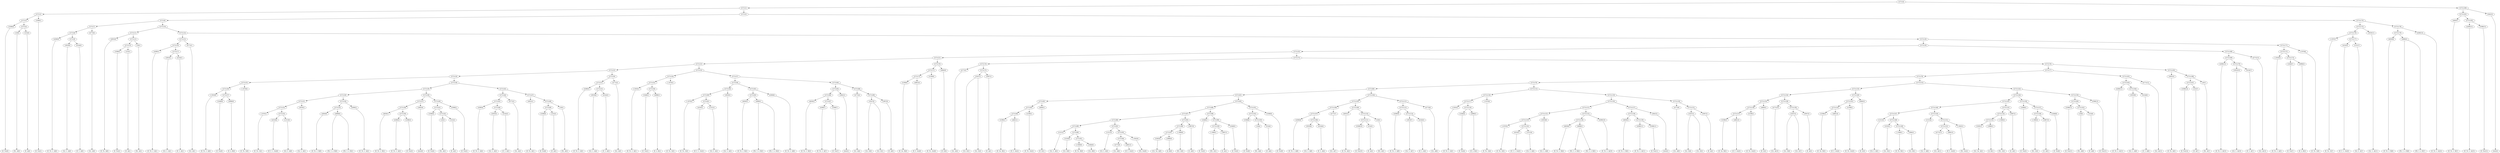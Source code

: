 digraph sample{
"L3588(0)"->"[D  Fis](0)"
"L18(0)"->"[Fis  A](0)"
"L314(0)"->"[D  A](0)"
"L5721(4)"->"L18(0)"
"L5721(4)"->"L314(0)"
"L5721(3)"->"L3588(0)"
"L5721(3)"->"L5721(4)"
"L3588(1)"->"[D  Fis](1)"
"L5721(2)"->"L5721(3)"
"L5721(2)"->"L3588(1)"
"L4380(0)"->"[E  Fis  G  A](0)"
"L3919(0)"->"[Cis  G  A](0)"
"L4144(0)"->"[E  G  A](0)"
"L5721(9)"->"L3919(0)"
"L5721(9)"->"L4144(0)"
"L5721(8)"->"L4380(0)"
"L5721(8)"->"L5721(9)"
"L4775(0)"->"[Cis  A](0)"
"L5721(7)"->"L5721(8)"
"L5721(7)"->"L4775(0)"
"L4935(0)"->"[D  Fis  A](0)"
"L3588(2)"->"[D  Fis](2)"
"L314(1)"->"[D  A](1)"
"L5721(13)"->"L3588(2)"
"L5721(13)"->"L314(1)"
"L18(1)"->"[Fis  A](1)"
"L5721(12)"->"L5721(13)"
"L5721(12)"->"L18(1)"
"L5721(11)"->"L4935(0)"
"L5721(11)"->"L5721(12)"
"L4380(1)"->"[E  Fis  G  A](1)"
"L3919(1)"->"[Cis  G  A](1)"
"L4144(1)"->"[E  G  A](1)"
"L5721(17)"->"L3919(1)"
"L5721(17)"->"L4144(1)"
"L5721(16)"->"L4380(1)"
"L5721(16)"->"L5721(17)"
"L4775(1)"->"[Cis  A](1)"
"L5721(15)"->"L5721(16)"
"L5721(15)"->"L4775(1)"
"L-2020(0)"->"[D  Fis  G  A](0)"
"L2448(0)"->"[E  Fis](0)"
"L4996(0)"->"[D  A  B](0)"
"L5721(27)"->"L2448(0)"
"L5721(27)"->"L4996(0)"
"L5721(26)"->"L-2020(0)"
"L5721(26)"->"L5721(27)"
"L-1870(0)"->"[E  Fis  G](0)"
"L5721(25)"->"L5721(26)"
"L5721(25)"->"L-1870(0)"
"L-1870(1)"->"[E  Fis  G](1)"
"L4316(0)"->"[D  E  G  Gis](0)"
"L1312(0)"->"[Cis  E  A](0)"
"L5721(33)"->"L4316(0)"
"L5721(33)"->"L1312(0)"
"L5721(32)"->"L-1870(1)"
"L5721(32)"->"L5721(33)"
"L3919(2)"->"[Cis  G  A](2)"
"L5721(31)"->"L5721(32)"
"L5721(31)"->"L3919(2)"
"L4658(0)"->"[D  Fis  G  B](0)"
"L4698(0)"->"[Fis  G  A  B](0)"
"L4698(0)"->"[Fis  G  A  B](1)"
"L5721(35)"->"L4658(0)"
"L5721(35)"->"L4698(0)"
"L4380(2)"->"[E  Fis  G  A](2)"
"L5721(34)"->"L5721(35)"
"L5721(34)"->"L4380(2)"
"L5721(30)"->"L5721(31)"
"L5721(30)"->"L5721(34)"
"L4658(1)"->"[D  Fis  G  B](1)"
"L4380(3)"->"[E  Fis  G  A](3)"
"L3588(3)"->"[D  Fis](3)"
"L5721(39)"->"L4380(3)"
"L5721(39)"->"L3588(3)"
"L5721(38)"->"L4658(1)"
"L5721(38)"->"L5721(39)"
"L3642(0)"->"[rest](0)"
"L5721(37)"->"L5721(38)"
"L5721(37)"->"L3642(0)"
"L3588(4)"->"[D  Fis](4)"
"L18(2)"->"[Fis  A](2)"
"L314(2)"->"[D  A](2)"
"L5721(42)"->"L18(2)"
"L5721(42)"->"L314(2)"
"L5721(41)"->"L3588(4)"
"L5721(41)"->"L5721(42)"
"L3588(5)"->"[D  Fis](5)"
"L5721(40)"->"L5721(41)"
"L5721(40)"->"L3588(5)"
"L5721(36)"->"L5721(37)"
"L5721(36)"->"L5721(40)"
"L5721(29)"->"L5721(30)"
"L5721(29)"->"L5721(36)"
"L4380(4)"->"[E  Fis  G  A](4)"
"L3919(3)"->"[Cis  G  A](3)"
"L4144(2)"->"[E  G  A](2)"
"L5721(46)"->"L3919(3)"
"L5721(46)"->"L4144(2)"
"L5721(45)"->"L4380(4)"
"L5721(45)"->"L5721(46)"
"L4775(2)"->"[Cis  A](2)"
"L5721(44)"->"L5721(45)"
"L5721(44)"->"L4775(2)"
"L4935(1)"->"[D  Fis  A](1)"
"L3588(6)"->"[D  Fis](6)"
"L314(3)"->"[D  A](3)"
"L5721(49)"->"L3588(6)"
"L5721(49)"->"L314(3)"
"L18(3)"->"[Fis  A](3)"
"L5721(48)"->"L5721(49)"
"L5721(48)"->"L18(3)"
"L5721(47)"->"L4935(1)"
"L5721(47)"->"L5721(48)"
"L5721(43)"->"L5721(44)"
"L5721(43)"->"L5721(47)"
"L5721(28)"->"L5721(29)"
"L5721(28)"->"L5721(43)"
"L5721(24)"->"L5721(25)"
"L5721(24)"->"L5721(28)"
"L4380(5)"->"[E  Fis  G  A](5)"
"L3919(4)"->"[Cis  G  A](4)"
"L4144(3)"->"[E  G  A](3)"
"L5721(52)"->"L3919(4)"
"L5721(52)"->"L4144(3)"
"L5721(51)"->"L4380(5)"
"L5721(51)"->"L5721(52)"
"L4775(3)"->"[Cis  A](3)"
"L5721(50)"->"L5721(51)"
"L5721(50)"->"L4775(3)"
"L5721(23)"->"L5721(24)"
"L5721(23)"->"L5721(50)"
"L-2020(1)"->"[D  Fis  G  A](1)"
"L2448(1)"->"[E  Fis](1)"
"L4996(1)"->"[D  A  B](1)"
"L5721(56)"->"L2448(1)"
"L5721(56)"->"L4996(1)"
"L5721(55)"->"L-2020(1)"
"L5721(55)"->"L5721(56)"
"L-1870(2)"->"[E  Fis  G](2)"
"L5721(54)"->"L5721(55)"
"L5721(54)"->"L-1870(2)"
"L-1870(3)"->"[E  Fis  G](3)"
"L4316(1)"->"[D  E  G  Gis](1)"
"L1312(1)"->"[Cis  E  A](1)"
"L5721(61)"->"L4316(1)"
"L5721(61)"->"L1312(1)"
"L5721(60)"->"L-1870(3)"
"L5721(60)"->"L5721(61)"
"L3919(5)"->"[Cis  G  A](5)"
"L5721(59)"->"L5721(60)"
"L5721(59)"->"L3919(5)"
"L4658(2)"->"[D  Fis  G  B](2)"
"L4698(1)"->"[Fis  G  A  B](2)"
"L4698(1)"->"[Fis  G  A  B](3)"
"L5721(63)"->"L4658(2)"
"L5721(63)"->"L4698(1)"
"L4380(6)"->"[E  Fis  G  A](6)"
"L5721(62)"->"L5721(63)"
"L5721(62)"->"L4380(6)"
"L5721(58)"->"L5721(59)"
"L5721(58)"->"L5721(62)"
"L4658(3)"->"[D  Fis  G  B](3)"
"L4380(7)"->"[E  Fis  G  A](7)"
"L3588(7)"->"[D  Fis](7)"
"L5721(67)"->"L4380(7)"
"L5721(67)"->"L3588(7)"
"L5721(66)"->"L4658(3)"
"L5721(66)"->"L5721(67)"
"L3642(1)"->"[rest](1)"
"L5721(65)"->"L5721(66)"
"L5721(65)"->"L3642(1)"
"L4775(4)"->"[Cis  A](4)"
"L3547(0)"->"[Cis  E](0)"
"L3547(0)"->"[Cis  E](1)"
"L2907(0)"->"[E  A](0)"
"L5721(69)"->"L3547(0)"
"L5721(69)"->"L2907(0)"
"L5721(68)"->"L4775(4)"
"L5721(68)"->"L5721(69)"
"L5721(64)"->"L5721(65)"
"L5721(64)"->"L5721(68)"
"L5721(57)"->"L5721(58)"
"L5721(57)"->"L5721(64)"
"L5721(53)"->"L5721(54)"
"L5721(53)"->"L5721(57)"
"L5721(22)"->"L5721(23)"
"L5721(22)"->"L5721(53)"
"L5296(0)"->"[D  Gis  B](0)"
"L4661(0)"->"[D  E  Gis](0)"
"L5721(72)"->"L5296(0)"
"L5721(72)"->"L4661(0)"
"L5199(0)"->"[E  Fis  Gis](0)"
"L5721(71)"->"L5721(72)"
"L5721(71)"->"L5199(0)"
"L4840(0)"->"[D  E](0)"
"L5721(70)"->"L5721(71)"
"L5721(70)"->"L4840(0)"
"L5721(21)"->"L5721(22)"
"L5721(21)"->"L5721(70)"
"L4775(5)"->"[Cis  A](5)"
"L3547(1)"->"[Cis  E](2)"
"L3547(1)"->"[Cis  E](3)"
"L2907(1)"->"[E  A](1)"
"L5721(75)"->"L3547(1)"
"L5721(75)"->"L2907(1)"
"L5721(74)"->"L4775(5)"
"L5721(74)"->"L5721(75)"
"L5296(1)"->"[D  Gis  B](1)"
"L4661(1)"->"[D  E  Gis](1)"
"L5721(84)"->"L5296(1)"
"L5721(84)"->"L4661(1)"
"L5199(1)"->"[E  Fis  Gis](1)"
"L5721(83)"->"L5721(84)"
"L5721(83)"->"L5199(1)"
"L4840(1)"->"[D  E](1)"
"L5721(82)"->"L5721(83)"
"L5721(82)"->"L4840(1)"
"L1312(2)"->"[Cis  E  A](2)"
"L2520(0)"->"[Cis  D](0)"
"L-1949(0)"->"[D  Fis  B](0)"
"L3464(0)"->"[Cis  B](0)"
"L5721(91)"->"L-1949(0)"
"L5721(91)"->"L3464(0)"
"L5721(90)"->"L2520(0)"
"L5721(90)"->"L5721(91)"
"L5721(89)"->"L1312(2)"
"L5721(89)"->"L5721(90)"
"L1312(3)"->"[Cis  E  A](3)"
"L4775(6)"->"[Cis  A](6)"
"L4661(2)"->"[D  E  Gis](2)"
"L5721(94)"->"L4775(6)"
"L5721(94)"->"L4661(2)"
"L-1843(0)"->"[Fis  Gis](0)"
"L5721(93)"->"L5721(94)"
"L5721(93)"->"L-1843(0)"
"L5721(92)"->"L1312(3)"
"L5721(92)"->"L5721(93)"
"L5721(88)"->"L5721(89)"
"L5721(88)"->"L5721(92)"
"L5585(0)"->"[Cis  Gis  A](0)"
"L3886(0)"->"[A  B](0)"
"L5721(97)"->"L5585(0)"
"L5721(97)"->"L3886(0)"
"L-1969(0)"->"[Fis  G](0)"
"L5721(96)"->"L5721(97)"
"L5721(96)"->"L-1969(0)"
"L2867(0)"->"[G  A](0)"
"L5721(95)"->"L5721(96)"
"L5721(95)"->"L2867(0)"
"L5721(87)"->"L5721(88)"
"L5721(87)"->"L5721(95)"
"L2448(2)"->"[E  Fis](2)"
"L-1969(1)"->"[Fis  G](1)"
"L2867(1)"->"[G  A](1)"
"L5721(100)"->"L-1969(1)"
"L5721(100)"->"L2867(1)"
"L2448(3)"->"[E  Fis](3)"
"L5721(99)"->"L5721(100)"
"L5721(99)"->"L2448(3)"
"L5721(98)"->"L2448(2)"
"L5721(98)"->"L5721(99)"
"L5721(86)"->"L5721(87)"
"L5721(86)"->"L5721(98)"
"L3588(8)"->"[D  Fis](8)"
"L18(4)"->"[Fis  A](4)"
"L314(4)"->"[D  A](4)"
"L5721(103)"->"L18(4)"
"L5721(103)"->"L314(4)"
"L5721(102)"->"L3588(8)"
"L5721(102)"->"L5721(103)"
"L3588(9)"->"[D  Fis](9)"
"L5721(101)"->"L5721(102)"
"L5721(101)"->"L3588(9)"
"L5721(85)"->"L5721(86)"
"L5721(85)"->"L5721(101)"
"L5721(81)"->"L5721(82)"
"L5721(81)"->"L5721(85)"
"L4380(8)"->"[E  Fis  G  A](8)"
"L3919(6)"->"[Cis  G  A](6)"
"L4144(4)"->"[E  G  A](4)"
"L5721(108)"->"L3919(6)"
"L5721(108)"->"L4144(4)"
"L5721(107)"->"L4380(8)"
"L5721(107)"->"L5721(108)"
"L4775(7)"->"[Cis  A](7)"
"L5721(106)"->"L5721(107)"
"L5721(106)"->"L4775(7)"
"L4935(2)"->"[D  Fis  A](2)"
"L3588(10)"->"[D  Fis](10)"
"L314(5)"->"[D  A](5)"
"L5721(111)"->"L3588(10)"
"L5721(111)"->"L314(5)"
"L18(5)"->"[Fis  A](5)"
"L5721(110)"->"L5721(111)"
"L5721(110)"->"L18(5)"
"L5721(109)"->"L4935(2)"
"L5721(109)"->"L5721(110)"
"L5721(105)"->"L5721(106)"
"L5721(105)"->"L5721(109)"
"L4380(9)"->"[E  Fis  G  A](9)"
"L3919(7)"->"[Cis  G  A](7)"
"L4144(5)"->"[E  G  A](5)"
"L5721(114)"->"L3919(7)"
"L5721(114)"->"L4144(5)"
"L5721(113)"->"L4380(9)"
"L5721(113)"->"L5721(114)"
"L4775(8)"->"[Cis  A](8)"
"L5721(112)"->"L5721(113)"
"L5721(112)"->"L4775(8)"
"L5721(104)"->"L5721(105)"
"L5721(104)"->"L5721(112)"
"L5721(80)"->"L5721(81)"
"L5721(80)"->"L5721(104)"
"L-2020(2)"->"[D  Fis  G  A](2)"
"L2448(4)"->"[E  Fis](4)"
"L4996(2)"->"[D  A  B](2)"
"L5721(118)"->"L2448(4)"
"L5721(118)"->"L4996(2)"
"L5721(117)"->"L-2020(2)"
"L5721(117)"->"L5721(118)"
"L-1870(4)"->"[E  Fis  G](4)"
"L5721(116)"->"L5721(117)"
"L5721(116)"->"L-1870(4)"
"L-1870(5)"->"[E  Fis  G](5)"
"L4316(2)"->"[D  E  G  Gis](2)"
"L1312(4)"->"[Cis  E  A](4)"
"L5721(124)"->"L4316(2)"
"L5721(124)"->"L1312(4)"
"L5721(123)"->"L-1870(5)"
"L5721(123)"->"L5721(124)"
"L3919(8)"->"[Cis  G  A](8)"
"L5721(122)"->"L5721(123)"
"L5721(122)"->"L3919(8)"
"L4658(4)"->"[D  Fis  G  B](4)"
"L4698(2)"->"[Fis  G  A  B](4)"
"L4698(2)"->"[Fis  G  A  B](5)"
"L5721(126)"->"L4658(4)"
"L5721(126)"->"L4698(2)"
"L4380(10)"->"[E  Fis  G  A](10)"
"L5721(125)"->"L5721(126)"
"L5721(125)"->"L4380(10)"
"L5721(121)"->"L5721(122)"
"L5721(121)"->"L5721(125)"
"L4658(5)"->"[D  Fis  G  B](5)"
"L4380(11)"->"[E  Fis  G  A](11)"
"L3588(11)"->"[D  Fis](11)"
"L5721(129)"->"L4380(11)"
"L5721(129)"->"L3588(11)"
"L5721(128)"->"L4658(5)"
"L5721(128)"->"L5721(129)"
"L3642(2)"->"[rest](2)"
"L5721(127)"->"L5721(128)"
"L5721(127)"->"L3642(2)"
"L5721(120)"->"L5721(121)"
"L5721(120)"->"L5721(127)"
"L4775(9)"->"[Cis  A](9)"
"L3547(2)"->"[Cis  E](4)"
"L3547(2)"->"[Cis  E](5)"
"L2907(2)"->"[E  A](2)"
"L5721(131)"->"L3547(2)"
"L5721(131)"->"L2907(2)"
"L5721(130)"->"L4775(9)"
"L5721(130)"->"L5721(131)"
"L5721(119)"->"L5721(120)"
"L5721(119)"->"L5721(130)"
"L5721(115)"->"L5721(116)"
"L5721(115)"->"L5721(119)"
"L5721(79)"->"L5721(80)"
"L5721(79)"->"L5721(115)"
"L5296(2)"->"[D  Gis  B](2)"
"L4661(3)"->"[D  E  Gis](3)"
"L5721(137)"->"L5296(2)"
"L5721(137)"->"L4661(3)"
"L5199(2)"->"[E  Fis  Gis](2)"
"L5721(136)"->"L5721(137)"
"L5721(136)"->"L5199(2)"
"L4840(2)"->"[D  E](2)"
"L5721(135)"->"L5721(136)"
"L5721(135)"->"L4840(2)"
"L4775(10)"->"[Cis  A](10)"
"L3547(3)"->"[Cis  E](6)"
"L3547(3)"->"[Cis  E](7)"
"L2907(3)"->"[E  A](3)"
"L5721(139)"->"L3547(3)"
"L5721(139)"->"L2907(3)"
"L5721(138)"->"L4775(10)"
"L5721(138)"->"L5721(139)"
"L5721(134)"->"L5721(135)"
"L5721(134)"->"L5721(138)"
"L5296(3)"->"[D  Gis  B](3)"
"L4661(4)"->"[D  E  Gis](4)"
"L5721(142)"->"L5296(3)"
"L5721(142)"->"L4661(4)"
"L5199(3)"->"[E  Fis  Gis](3)"
"L5721(141)"->"L5721(142)"
"L5721(141)"->"L5199(3)"
"L4840(3)"->"[D  E](3)"
"L5721(140)"->"L5721(141)"
"L5721(140)"->"L4840(3)"
"L5721(133)"->"L5721(134)"
"L5721(133)"->"L5721(140)"
"L1312(5)"->"[Cis  E  A](5)"
"L2520(1)"->"[Cis  D](1)"
"L-1949(1)"->"[D  Fis  B](1)"
"L3464(1)"->"[Cis  B](1)"
"L5721(149)"->"L-1949(1)"
"L5721(149)"->"L3464(1)"
"L5721(148)"->"L2520(1)"
"L5721(148)"->"L5721(149)"
"L5721(147)"->"L1312(5)"
"L5721(147)"->"L5721(148)"
"L1312(6)"->"[Cis  E  A](6)"
"L4775(11)"->"[Cis  A](11)"
"L4661(5)"->"[D  E  Gis](5)"
"L5721(152)"->"L4775(11)"
"L5721(152)"->"L4661(5)"
"L-1843(1)"->"[Fis  Gis](1)"
"L5721(151)"->"L5721(152)"
"L5721(151)"->"L-1843(1)"
"L5721(150)"->"L1312(6)"
"L5721(150)"->"L5721(151)"
"L5721(146)"->"L5721(147)"
"L5721(146)"->"L5721(150)"
"L5585(1)"->"[Cis  Gis  A](1)"
"L3886(1)"->"[A  B](1)"
"L5721(155)"->"L5585(1)"
"L5721(155)"->"L3886(1)"
"L-1969(2)"->"[Fis  G](2)"
"L5721(154)"->"L5721(155)"
"L5721(154)"->"L-1969(2)"
"L2867(2)"->"[G  A](2)"
"L5721(153)"->"L5721(154)"
"L5721(153)"->"L2867(2)"
"L5721(145)"->"L5721(146)"
"L5721(145)"->"L5721(153)"
"L2448(5)"->"[E  Fis](5)"
"L-1969(3)"->"[Fis  G](3)"
"L2867(3)"->"[G  A](3)"
"L5721(158)"->"L-1969(3)"
"L5721(158)"->"L2867(3)"
"L2448(6)"->"[E  Fis](6)"
"L5721(157)"->"L5721(158)"
"L5721(157)"->"L2448(6)"
"L5721(156)"->"L2448(5)"
"L5721(156)"->"L5721(157)"
"L5721(144)"->"L5721(145)"
"L5721(144)"->"L5721(156)"
"L3588(12)"->"[D  Fis](12)"
"L18(6)"->"[Fis  A](6)"
"L314(6)"->"[D  A](6)"
"L5721(161)"->"L18(6)"
"L5721(161)"->"L314(6)"
"L5721(160)"->"L3588(12)"
"L5721(160)"->"L5721(161)"
"L3588(13)"->"[D  Fis](13)"
"L5721(159)"->"L5721(160)"
"L5721(159)"->"L3588(13)"
"L5721(143)"->"L5721(144)"
"L5721(143)"->"L5721(159)"
"L5721(132)"->"L5721(133)"
"L5721(132)"->"L5721(143)"
"L5721(78)"->"L5721(79)"
"L5721(78)"->"L5721(132)"
"L4380(12)"->"[E  Fis  G  A](12)"
"L3919(9)"->"[Cis  G  A](9)"
"L4144(6)"->"[E  G  A](6)"
"L5721(164)"->"L3919(9)"
"L5721(164)"->"L4144(6)"
"L5721(163)"->"L4380(12)"
"L5721(163)"->"L5721(164)"
"L4775(12)"->"[Cis  A](12)"
"L5721(162)"->"L5721(163)"
"L5721(162)"->"L4775(12)"
"L5721(77)"->"L5721(78)"
"L5721(77)"->"L5721(162)"
"L4935(3)"->"[D  Fis  A](3)"
"L3588(14)"->"[D  Fis](14)"
"L314(7)"->"[D  A](7)"
"L5721(167)"->"L3588(14)"
"L5721(167)"->"L314(7)"
"L18(7)"->"[Fis  A](7)"
"L5721(166)"->"L5721(167)"
"L5721(166)"->"L18(7)"
"L5721(165)"->"L4935(3)"
"L5721(165)"->"L5721(166)"
"L5721(76)"->"L5721(77)"
"L5721(76)"->"L5721(165)"
"L5721(73)"->"L5721(74)"
"L5721(73)"->"L5721(76)"
"L5721(20)"->"L5721(21)"
"L5721(20)"->"L5721(73)"
"L4380(13)"->"[E  Fis  G  A](13)"
"L3919(10)"->"[Cis  G  A](10)"
"L4144(7)"->"[E  G  A](7)"
"L5721(170)"->"L3919(10)"
"L5721(170)"->"L4144(7)"
"L5721(169)"->"L4380(13)"
"L5721(169)"->"L5721(170)"
"L4775(13)"->"[Cis  A](13)"
"L5721(168)"->"L5721(169)"
"L5721(168)"->"L4775(13)"
"L5721(19)"->"L5721(20)"
"L5721(19)"->"L5721(168)"
"L-2020(3)"->"[D  Fis  G  A](3)"
"L2448(7)"->"[E  Fis](7)"
"L4996(3)"->"[D  A  B](3)"
"L5721(173)"->"L2448(7)"
"L5721(173)"->"L4996(3)"
"L5721(172)"->"L-2020(3)"
"L5721(172)"->"L5721(173)"
"L-1870(6)"->"[E  Fis  G](6)"
"L5721(171)"->"L5721(172)"
"L5721(171)"->"L-1870(6)"
"L5721(18)"->"L5721(19)"
"L5721(18)"->"L5721(171)"
"L5721(14)"->"L5721(15)"
"L5721(14)"->"L5721(18)"
"L5721(10)"->"L5721(11)"
"L5721(10)"->"L5721(14)"
"L5721(6)"->"L5721(7)"
"L5721(6)"->"L5721(10)"
"L-1870(7)"->"[E  Fis  G](7)"
"L4316(3)"->"[D  E  G  Gis](3)"
"L1312(7)"->"[Cis  E  A](7)"
"L5721(177)"->"L4316(3)"
"L5721(177)"->"L1312(7)"
"L5721(176)"->"L-1870(7)"
"L5721(176)"->"L5721(177)"
"L3919(11)"->"[Cis  G  A](11)"
"L5721(175)"->"L5721(176)"
"L5721(175)"->"L3919(11)"
"L4658(6)"->"[D  Fis  G  B](6)"
"L4698(3)"->"[Fis  G  A  B](6)"
"L4698(3)"->"[Fis  G  A  B](7)"
"L5721(179)"->"L4658(6)"
"L5721(179)"->"L4698(3)"
"L4380(14)"->"[E  Fis  G  A](14)"
"L5721(178)"->"L5721(179)"
"L5721(178)"->"L4380(14)"
"L5721(174)"->"L5721(175)"
"L5721(174)"->"L5721(178)"
"L5721(5)"->"L5721(6)"
"L5721(5)"->"L5721(174)"
"L5721(1)"->"L5721(2)"
"L5721(1)"->"L5721(5)"
"L4658(7)"->"[D  Fis  G  B](7)"
"L4380(15)"->"[E  Fis  G  A](15)"
"L3588(15)"->"[D  Fis](15)"
"L5721(182)"->"L4380(15)"
"L5721(182)"->"L3588(15)"
"L5721(181)"->"L4658(7)"
"L5721(181)"->"L5721(182)"
"L3642(3)"->"[rest](3)"
"L5721(180)"->"L5721(181)"
"L5721(180)"->"L3642(3)"
"L5721(0)"->"L5721(1)"
"L5721(0)"->"L5721(180)"
{rank = min; "L5721(0)"}
{rank = same; "L5721(1)"; "L5721(180)";}
{rank = same; "L5721(2)"; "L5721(5)"; "L5721(181)"; "L3642(3)";}
{rank = same; "L5721(3)"; "L3588(1)"; "L5721(6)"; "L5721(174)"; "L4658(7)"; "L5721(182)";}
{rank = same; "L3588(0)"; "L5721(4)"; "L5721(7)"; "L5721(10)"; "L5721(175)"; "L5721(178)"; "L4380(15)"; "L3588(15)";}
{rank = same; "L18(0)"; "L314(0)"; "L5721(8)"; "L4775(0)"; "L5721(11)"; "L5721(14)"; "L5721(176)"; "L3919(11)"; "L5721(179)"; "L4380(14)";}
{rank = same; "L4380(0)"; "L5721(9)"; "L4935(0)"; "L5721(12)"; "L5721(15)"; "L5721(18)"; "L-1870(7)"; "L5721(177)"; "L4658(6)"; "L4698(3)";}
{rank = same; "L3919(0)"; "L4144(0)"; "L5721(13)"; "L18(1)"; "L5721(16)"; "L4775(1)"; "L5721(19)"; "L5721(171)"; "L4316(3)"; "L1312(7)";}
{rank = same; "L3588(2)"; "L314(1)"; "L4380(1)"; "L5721(17)"; "L5721(20)"; "L5721(168)"; "L5721(172)"; "L-1870(6)";}
{rank = same; "L3919(1)"; "L4144(1)"; "L5721(21)"; "L5721(73)"; "L5721(169)"; "L4775(13)"; "L-2020(3)"; "L5721(173)";}
{rank = same; "L5721(22)"; "L5721(70)"; "L5721(74)"; "L5721(76)"; "L4380(13)"; "L5721(170)"; "L2448(7)"; "L4996(3)";}
{rank = same; "L5721(23)"; "L5721(53)"; "L5721(71)"; "L4840(0)"; "L4775(5)"; "L5721(75)"; "L5721(77)"; "L5721(165)"; "L3919(10)"; "L4144(7)";}
{rank = same; "L5721(24)"; "L5721(50)"; "L5721(54)"; "L5721(57)"; "L5721(72)"; "L5199(0)"; "L3547(1)"; "L2907(1)"; "L5721(78)"; "L5721(162)"; "L4935(3)"; "L5721(166)";}
{rank = same; "L5721(25)"; "L5721(28)"; "L5721(51)"; "L4775(3)"; "L5721(55)"; "L-1870(2)"; "L5721(58)"; "L5721(64)"; "L5296(0)"; "L4661(0)"; "L5721(79)"; "L5721(132)"; "L5721(163)"; "L4775(12)"; "L5721(167)"; "L18(7)";}
{rank = same; "L5721(26)"; "L-1870(0)"; "L5721(29)"; "L5721(43)"; "L4380(5)"; "L5721(52)"; "L-2020(1)"; "L5721(56)"; "L5721(59)"; "L5721(62)"; "L5721(65)"; "L5721(68)"; "L5721(80)"; "L5721(115)"; "L5721(133)"; "L5721(143)"; "L4380(12)"; "L5721(164)"; "L3588(14)"; "L314(7)";}
{rank = same; "L-2020(0)"; "L5721(27)"; "L5721(30)"; "L5721(36)"; "L5721(44)"; "L5721(47)"; "L3919(4)"; "L4144(3)"; "L2448(1)"; "L4996(1)"; "L5721(60)"; "L3919(5)"; "L5721(63)"; "L4380(6)"; "L5721(66)"; "L3642(1)"; "L4775(4)"; "L5721(69)"; "L5721(81)"; "L5721(104)"; "L5721(116)"; "L5721(119)"; "L5721(134)"; "L5721(140)"; "L5721(144)"; "L5721(159)"; "L3919(9)"; "L4144(6)";}
{rank = same; "L2448(0)"; "L4996(0)"; "L5721(31)"; "L5721(34)"; "L5721(37)"; "L5721(40)"; "L5721(45)"; "L4775(2)"; "L4935(1)"; "L5721(48)"; "L-1870(3)"; "L5721(61)"; "L4658(2)"; "L4698(1)"; "L4658(3)"; "L5721(67)"; "L3547(0)"; "L2907(0)"; "L5721(82)"; "L5721(85)"; "L5721(105)"; "L5721(112)"; "L5721(117)"; "L-1870(4)"; "L5721(120)"; "L5721(130)"; "L5721(135)"; "L5721(138)"; "L5721(141)"; "L4840(3)"; "L5721(145)"; "L5721(156)"; "L5721(160)"; "L3588(13)";}
{rank = same; "L5721(32)"; "L3919(2)"; "L5721(35)"; "L4380(2)"; "L5721(38)"; "L3642(0)"; "L5721(41)"; "L3588(5)"; "L4380(4)"; "L5721(46)"; "L5721(49)"; "L18(3)"; "L4316(1)"; "L1312(1)"; "L4380(7)"; "L3588(7)"; "L5721(83)"; "L4840(1)"; "L5721(86)"; "L5721(101)"; "L5721(106)"; "L5721(109)"; "L5721(113)"; "L4775(8)"; "L-2020(2)"; "L5721(118)"; "L5721(121)"; "L5721(127)"; "L4775(9)"; "L5721(131)"; "L5721(136)"; "L4840(2)"; "L4775(10)"; "L5721(139)"; "L5721(142)"; "L5199(3)"; "L5721(146)"; "L5721(153)"; "L2448(5)"; "L5721(157)"; "L3588(12)"; "L5721(161)";}
{rank = same; "L-1870(1)"; "L5721(33)"; "L4658(0)"; "L4698(0)"; "L4658(1)"; "L5721(39)"; "L3588(4)"; "L5721(42)"; "L3919(3)"; "L4144(2)"; "L3588(6)"; "L314(3)"; "L5721(84)"; "L5199(1)"; "L5721(87)"; "L5721(98)"; "L5721(102)"; "L3588(9)"; "L5721(107)"; "L4775(7)"; "L4935(2)"; "L5721(110)"; "L4380(9)"; "L5721(114)"; "L2448(4)"; "L4996(2)"; "L5721(122)"; "L5721(125)"; "L5721(128)"; "L3642(2)"; "L3547(2)"; "L2907(2)"; "L5721(137)"; "L5199(2)"; "L3547(3)"; "L2907(3)"; "L5296(3)"; "L4661(4)"; "L5721(147)"; "L5721(150)"; "L5721(154)"; "L2867(2)"; "L5721(158)"; "L2448(6)"; "L18(6)"; "L314(6)";}
{rank = same; "L4316(0)"; "L1312(0)"; "L4380(3)"; "L3588(3)"; "L18(2)"; "L314(2)"; "L5296(1)"; "L4661(1)"; "L5721(88)"; "L5721(95)"; "L2448(2)"; "L5721(99)"; "L3588(8)"; "L5721(103)"; "L4380(8)"; "L5721(108)"; "L5721(111)"; "L18(5)"; "L3919(7)"; "L4144(5)"; "L5721(123)"; "L3919(8)"; "L5721(126)"; "L4380(10)"; "L4658(5)"; "L5721(129)"; "L5296(2)"; "L4661(3)"; "L1312(5)"; "L5721(148)"; "L1312(6)"; "L5721(151)"; "L5721(155)"; "L-1969(2)"; "L-1969(3)"; "L2867(3)";}
{rank = same; "L5721(89)"; "L5721(92)"; "L5721(96)"; "L2867(0)"; "L5721(100)"; "L2448(3)"; "L18(4)"; "L314(4)"; "L3919(6)"; "L4144(4)"; "L3588(10)"; "L314(5)"; "L-1870(5)"; "L5721(124)"; "L4658(4)"; "L4698(2)"; "L4380(11)"; "L3588(11)"; "L2520(1)"; "L5721(149)"; "L5721(152)"; "L-1843(1)"; "L5585(1)"; "L3886(1)";}
{rank = same; "L1312(2)"; "L5721(90)"; "L1312(3)"; "L5721(93)"; "L5721(97)"; "L-1969(0)"; "L-1969(1)"; "L2867(1)"; "L4316(2)"; "L1312(4)"; "L-1949(1)"; "L3464(1)"; "L4775(11)"; "L4661(5)";}
{rank = same; "L2520(0)"; "L5721(91)"; "L5721(94)"; "L-1843(0)"; "L5585(0)"; "L3886(0)";}
{rank = same; "L-1949(0)"; "L3464(0)"; "L4775(6)"; "L4661(2)";}
{rank = max; "[A  B](0)"; "[A  B](1)"; "[Cis  A](0)"; "[Cis  A](1)"; "[Cis  A](10)"; "[Cis  A](11)"; "[Cis  A](12)"; "[Cis  A](13)"; "[Cis  A](2)"; "[Cis  A](3)"; "[Cis  A](4)"; "[Cis  A](5)"; "[Cis  A](6)"; "[Cis  A](7)"; "[Cis  A](8)"; "[Cis  A](9)"; "[Cis  B](0)"; "[Cis  B](1)"; "[Cis  D](0)"; "[Cis  D](1)"; "[Cis  E  A](0)"; "[Cis  E  A](1)"; "[Cis  E  A](2)"; "[Cis  E  A](3)"; "[Cis  E  A](4)"; "[Cis  E  A](5)"; "[Cis  E  A](6)"; "[Cis  E  A](7)"; "[Cis  E](0)"; "[Cis  E](1)"; "[Cis  E](2)"; "[Cis  E](3)"; "[Cis  E](4)"; "[Cis  E](5)"; "[Cis  E](6)"; "[Cis  E](7)"; "[Cis  G  A](0)"; "[Cis  G  A](1)"; "[Cis  G  A](10)"; "[Cis  G  A](11)"; "[Cis  G  A](2)"; "[Cis  G  A](3)"; "[Cis  G  A](4)"; "[Cis  G  A](5)"; "[Cis  G  A](6)"; "[Cis  G  A](7)"; "[Cis  G  A](8)"; "[Cis  G  A](9)"; "[Cis  Gis  A](0)"; "[Cis  Gis  A](1)"; "[D  A  B](0)"; "[D  A  B](1)"; "[D  A  B](2)"; "[D  A  B](3)"; "[D  A](0)"; "[D  A](1)"; "[D  A](2)"; "[D  A](3)"; "[D  A](4)"; "[D  A](5)"; "[D  A](6)"; "[D  A](7)"; "[D  E  G  Gis](0)"; "[D  E  G  Gis](1)"; "[D  E  G  Gis](2)"; "[D  E  G  Gis](3)"; "[D  E  Gis](0)"; "[D  E  Gis](1)"; "[D  E  Gis](2)"; "[D  E  Gis](3)"; "[D  E  Gis](4)"; "[D  E  Gis](5)"; "[D  E](0)"; "[D  E](1)"; "[D  E](2)"; "[D  E](3)"; "[D  Fis  A](0)"; "[D  Fis  A](1)"; "[D  Fis  A](2)"; "[D  Fis  A](3)"; "[D  Fis  B](0)"; "[D  Fis  B](1)"; "[D  Fis  G  A](0)"; "[D  Fis  G  A](1)"; "[D  Fis  G  A](2)"; "[D  Fis  G  A](3)"; "[D  Fis  G  B](0)"; "[D  Fis  G  B](1)"; "[D  Fis  G  B](2)"; "[D  Fis  G  B](3)"; "[D  Fis  G  B](4)"; "[D  Fis  G  B](5)"; "[D  Fis  G  B](6)"; "[D  Fis  G  B](7)"; "[D  Fis](0)"; "[D  Fis](1)"; "[D  Fis](10)"; "[D  Fis](11)"; "[D  Fis](12)"; "[D  Fis](13)"; "[D  Fis](14)"; "[D  Fis](15)"; "[D  Fis](2)"; "[D  Fis](3)"; "[D  Fis](4)"; "[D  Fis](5)"; "[D  Fis](6)"; "[D  Fis](7)"; "[D  Fis](8)"; "[D  Fis](9)"; "[D  Gis  B](0)"; "[D  Gis  B](1)"; "[D  Gis  B](2)"; "[D  Gis  B](3)"; "[E  A](0)"; "[E  A](1)"; "[E  A](2)"; "[E  A](3)"; "[E  Fis  G  A](0)"; "[E  Fis  G  A](1)"; "[E  Fis  G  A](10)"; "[E  Fis  G  A](11)"; "[E  Fis  G  A](12)"; "[E  Fis  G  A](13)"; "[E  Fis  G  A](14)"; "[E  Fis  G  A](15)"; "[E  Fis  G  A](2)"; "[E  Fis  G  A](3)"; "[E  Fis  G  A](4)"; "[E  Fis  G  A](5)"; "[E  Fis  G  A](6)"; "[E  Fis  G  A](7)"; "[E  Fis  G  A](8)"; "[E  Fis  G  A](9)"; "[E  Fis  G](0)"; "[E  Fis  G](1)"; "[E  Fis  G](2)"; "[E  Fis  G](3)"; "[E  Fis  G](4)"; "[E  Fis  G](5)"; "[E  Fis  G](6)"; "[E  Fis  G](7)"; "[E  Fis  Gis](0)"; "[E  Fis  Gis](1)"; "[E  Fis  Gis](2)"; "[E  Fis  Gis](3)"; "[E  Fis](0)"; "[E  Fis](1)"; "[E  Fis](2)"; "[E  Fis](3)"; "[E  Fis](4)"; "[E  Fis](5)"; "[E  Fis](6)"; "[E  Fis](7)"; "[E  G  A](0)"; "[E  G  A](1)"; "[E  G  A](2)"; "[E  G  A](3)"; "[E  G  A](4)"; "[E  G  A](5)"; "[E  G  A](6)"; "[E  G  A](7)"; "[Fis  A](0)"; "[Fis  A](1)"; "[Fis  A](2)"; "[Fis  A](3)"; "[Fis  A](4)"; "[Fis  A](5)"; "[Fis  A](6)"; "[Fis  A](7)"; "[Fis  G  A  B](0)"; "[Fis  G  A  B](1)"; "[Fis  G  A  B](2)"; "[Fis  G  A  B](3)"; "[Fis  G  A  B](4)"; "[Fis  G  A  B](5)"; "[Fis  G  A  B](6)"; "[Fis  G  A  B](7)"; "[Fis  G](0)"; "[Fis  G](1)"; "[Fis  G](2)"; "[Fis  G](3)"; "[Fis  Gis](0)"; "[Fis  Gis](1)"; "[G  A](0)"; "[G  A](1)"; "[G  A](2)"; "[G  A](3)"; "[rest](0)"; "[rest](1)"; "[rest](2)"; "[rest](3)";}
}